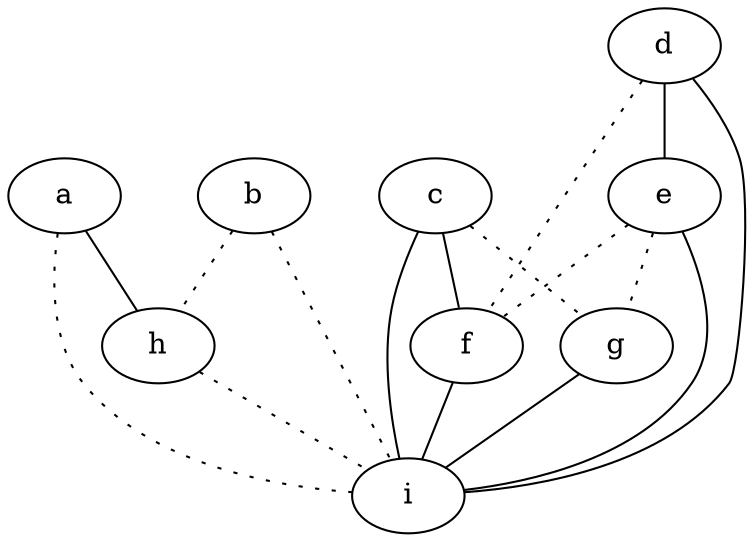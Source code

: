 graph {
a -- h;
a -- i [style=dotted];
b -- h [style=dotted];
b -- i [style=dotted];
c -- f;
c -- g [style=dotted];
c -- i;
d -- e;
d -- f [style=dotted];
d -- i;
e -- f [style=dotted];
e -- g [style=dotted];
e -- i;
f -- i;
g -- i;
h -- i [style=dotted];
}
